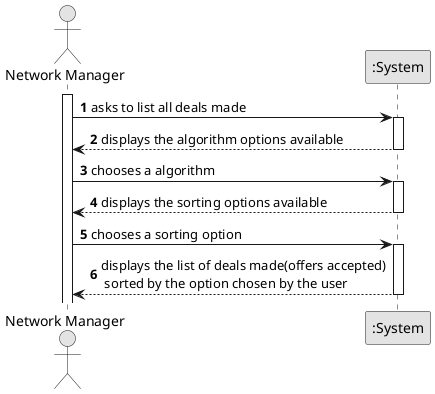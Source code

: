 @startuml
skinparam monochrome true
skinparam packageStyle rectangle
skinparam shadowing false



autonumber

actor "Network Manager" as Manager
participant ":System" as System

activate Manager

Manager -> System : asks to list all deals made
    activate System

    System --> Manager : displays the algorithm options available
        deactivate System

    Manager -> System : chooses a algorithm
        activate System

    System --> Manager : displays the sorting options available
        deactivate System

    Manager -> System : chooses a sorting option
        activate System

        System --> Manager : displays the list of deals made(offers accepted)\n sorted by the option chosen by the user
        deactivate System

@enduml